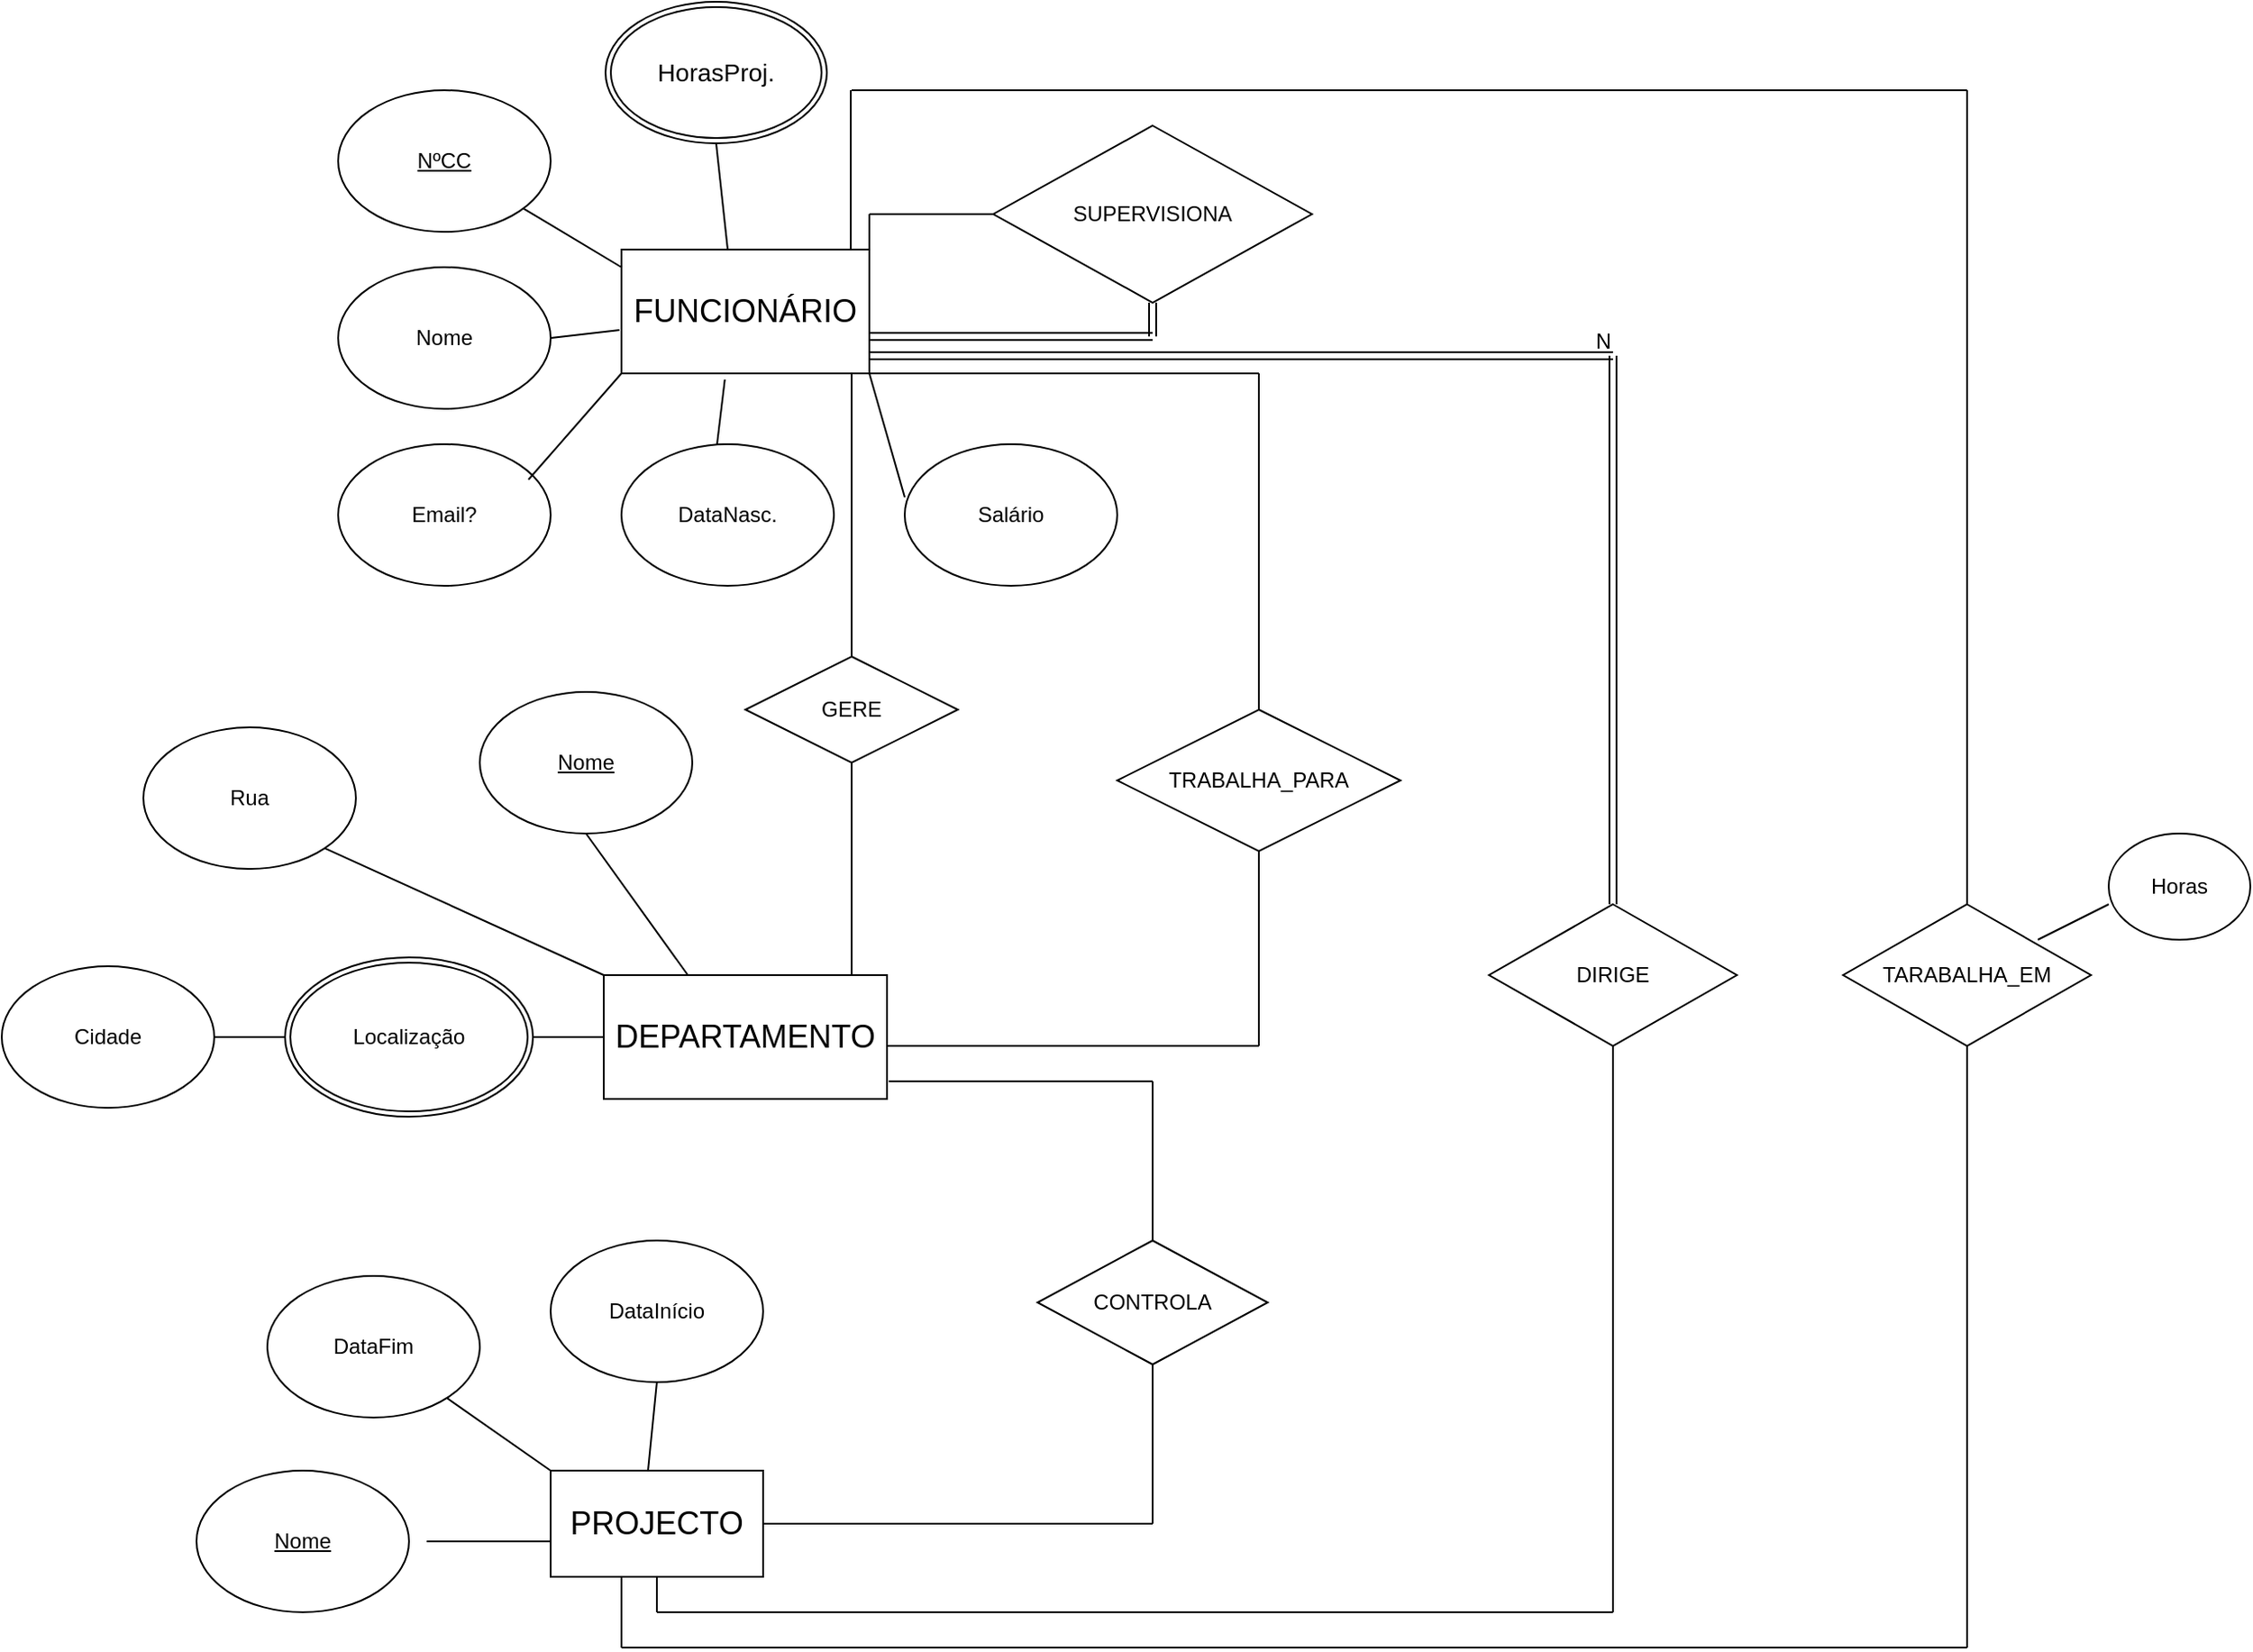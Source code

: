 <mxfile version="28.2.3">
  <diagram name="Página-1" id="Mi3778P8Xua6rIZ5MAQK">
    <mxGraphModel dx="1395" dy="888" grid="1" gridSize="10" guides="1" tooltips="1" connect="1" arrows="1" fold="1" page="1" pageScale="1" pageWidth="827" pageHeight="1169" math="0" shadow="0">
      <root>
        <mxCell id="0" />
        <mxCell id="1" parent="0" />
        <mxCell id="z7kg0UMvOHaO2KoKvAm6-26" value="&lt;font style=&quot;font-size: 18px;&quot;&gt;FUNCIONÁRIO&lt;/font&gt;" style="rounded=0;whiteSpace=wrap;html=1;" parent="1" vertex="1">
          <mxGeometry x="360" y="150" width="140" height="70" as="geometry" />
        </mxCell>
        <mxCell id="z7kg0UMvOHaO2KoKvAm6-29" value="&lt;u&gt;NºCC&lt;/u&gt;" style="ellipse;whiteSpace=wrap;html=1;" parent="1" vertex="1">
          <mxGeometry x="200" y="60" width="120" height="80" as="geometry" />
        </mxCell>
        <mxCell id="z7kg0UMvOHaO2KoKvAm6-30" value="Nome" style="ellipse;whiteSpace=wrap;html=1;" parent="1" vertex="1">
          <mxGeometry x="200" y="160" width="120" height="80" as="geometry" />
        </mxCell>
        <mxCell id="z7kg0UMvOHaO2KoKvAm6-31" value="Email?" style="ellipse;whiteSpace=wrap;html=1;" parent="1" vertex="1">
          <mxGeometry x="200" y="260" width="120" height="80" as="geometry" />
        </mxCell>
        <mxCell id="z7kg0UMvOHaO2KoKvAm6-33" value="DataNasc." style="ellipse;whiteSpace=wrap;html=1;" parent="1" vertex="1">
          <mxGeometry x="360" y="260" width="120" height="80" as="geometry" />
        </mxCell>
        <mxCell id="z7kg0UMvOHaO2KoKvAm6-34" value="Salário" style="ellipse;whiteSpace=wrap;html=1;" parent="1" vertex="1">
          <mxGeometry x="520" y="260" width="120" height="80" as="geometry" />
        </mxCell>
        <mxCell id="z7kg0UMvOHaO2KoKvAm6-36" value="&lt;font style=&quot;font-size: 14px;&quot;&gt;HorasP&lt;span style=&quot;background-color: transparent; color: light-dark(rgb(0, 0, 0), rgb(255, 255, 255));&quot;&gt;roj.&lt;/span&gt;&lt;/font&gt;" style="ellipse;shape=doubleEllipse;margin=3;whiteSpace=wrap;html=1;align=center;" parent="1" vertex="1">
          <mxGeometry x="351" y="10" width="125" height="80" as="geometry" />
        </mxCell>
        <mxCell id="z7kg0UMvOHaO2KoKvAm6-42" value="" style="endArrow=none;html=1;rounded=0;" parent="1" target="z7kg0UMvOHaO2KoKvAm6-29" edge="1">
          <mxGeometry width="50" height="50" relative="1" as="geometry">
            <mxPoint x="360" y="160" as="sourcePoint" />
            <mxPoint x="410" y="110" as="targetPoint" />
          </mxGeometry>
        </mxCell>
        <mxCell id="z7kg0UMvOHaO2KoKvAm6-43" value="" style="endArrow=none;html=1;rounded=0;entryX=0.5;entryY=1;entryDx=0;entryDy=0;" parent="1" target="z7kg0UMvOHaO2KoKvAm6-36" edge="1">
          <mxGeometry width="50" height="50" relative="1" as="geometry">
            <mxPoint x="420" y="150" as="sourcePoint" />
            <mxPoint x="470" y="110" as="targetPoint" />
          </mxGeometry>
        </mxCell>
        <mxCell id="z7kg0UMvOHaO2KoKvAm6-46" value="" style="endArrow=none;html=1;rounded=0;entryX=1;entryY=1;entryDx=0;entryDy=0;" parent="1" target="z7kg0UMvOHaO2KoKvAm6-26" edge="1">
          <mxGeometry width="50" height="50" relative="1" as="geometry">
            <mxPoint x="520" y="290" as="sourcePoint" />
            <mxPoint x="570" y="240" as="targetPoint" />
          </mxGeometry>
        </mxCell>
        <mxCell id="z7kg0UMvOHaO2KoKvAm6-47" value="" style="endArrow=none;html=1;rounded=0;entryX=0.417;entryY=1.05;entryDx=0;entryDy=0;entryPerimeter=0;" parent="1" target="z7kg0UMvOHaO2KoKvAm6-26" edge="1">
          <mxGeometry width="50" height="50" relative="1" as="geometry">
            <mxPoint x="414" y="260" as="sourcePoint" />
            <mxPoint x="464" y="210" as="targetPoint" />
          </mxGeometry>
        </mxCell>
        <mxCell id="z7kg0UMvOHaO2KoKvAm6-48" value="" style="endArrow=none;html=1;rounded=0;entryX=0;entryY=1;entryDx=0;entryDy=0;" parent="1" target="z7kg0UMvOHaO2KoKvAm6-26" edge="1">
          <mxGeometry width="50" height="50" relative="1" as="geometry">
            <mxPoint x="307.5" y="280" as="sourcePoint" />
            <mxPoint x="357.5" y="230" as="targetPoint" />
          </mxGeometry>
        </mxCell>
        <mxCell id="z7kg0UMvOHaO2KoKvAm6-49" value="" style="endArrow=none;html=1;rounded=0;entryX=-0.008;entryY=0.65;entryDx=0;entryDy=0;entryPerimeter=0;" parent="1" target="z7kg0UMvOHaO2KoKvAm6-26" edge="1">
          <mxGeometry width="50" height="50" relative="1" as="geometry">
            <mxPoint x="320" y="200" as="sourcePoint" />
            <mxPoint x="370" y="150" as="targetPoint" />
          </mxGeometry>
        </mxCell>
        <mxCell id="z7kg0UMvOHaO2KoKvAm6-50" value="&lt;font style=&quot;font-size: 18px;&quot;&gt;DEPARTAMENTO&lt;/font&gt;" style="rounded=0;whiteSpace=wrap;html=1;" parent="1" vertex="1">
          <mxGeometry x="350" y="560" width="160" height="70" as="geometry" />
        </mxCell>
        <mxCell id="z7kg0UMvOHaO2KoKvAm6-58" value="" style="endArrow=none;html=1;rounded=0;entryX=0.5;entryY=1;entryDx=0;entryDy=0;" parent="1" target="z7kg0UMvOHaO2KoKvAm6-59" edge="1">
          <mxGeometry width="50" height="50" relative="1" as="geometry">
            <mxPoint x="397.5" y="560" as="sourcePoint" />
            <mxPoint x="400" y="490" as="targetPoint" />
          </mxGeometry>
        </mxCell>
        <mxCell id="z7kg0UMvOHaO2KoKvAm6-59" value="&lt;u&gt;Nome&lt;/u&gt;" style="ellipse;whiteSpace=wrap;html=1;" parent="1" vertex="1">
          <mxGeometry x="280" y="400" width="120" height="80" as="geometry" />
        </mxCell>
        <mxCell id="z7kg0UMvOHaO2KoKvAm6-64" value="" style="endArrow=none;html=1;rounded=0;entryX=0;entryY=0;entryDx=0;entryDy=0;exitX=1;exitY=1;exitDx=0;exitDy=0;" parent="1" source="z7kg0UMvOHaO2KoKvAm6-70" target="z7kg0UMvOHaO2KoKvAm6-50" edge="1">
          <mxGeometry width="50" height="50" relative="1" as="geometry">
            <mxPoint x="320" y="540" as="sourcePoint" />
            <mxPoint x="370" y="540" as="targetPoint" />
          </mxGeometry>
        </mxCell>
        <mxCell id="z7kg0UMvOHaO2KoKvAm6-67" value="" style="endArrow=none;html=1;rounded=0;exitX=0;exitY=0.5;exitDx=0;exitDy=0;entryX=1;entryY=0.5;entryDx=0;entryDy=0;" parent="1" source="4jb6ymXSqTPLQSBOWdgW-2" target="z7kg0UMvOHaO2KoKvAm6-72" edge="1">
          <mxGeometry width="50" height="50" relative="1" as="geometry">
            <mxPoint x="650" y="640" as="sourcePoint" />
            <mxPoint x="710" y="640" as="targetPoint" />
          </mxGeometry>
        </mxCell>
        <mxCell id="z7kg0UMvOHaO2KoKvAm6-70" value="Rua" style="ellipse;whiteSpace=wrap;html=1;" parent="1" vertex="1">
          <mxGeometry x="90" y="420" width="120" height="80" as="geometry" />
        </mxCell>
        <mxCell id="z7kg0UMvOHaO2KoKvAm6-72" value="Cidade" style="ellipse;whiteSpace=wrap;html=1;" parent="1" vertex="1">
          <mxGeometry x="10" y="555" width="120" height="80" as="geometry" />
        </mxCell>
        <mxCell id="z7kg0UMvOHaO2KoKvAm6-78" value="&lt;font style=&quot;font-size: 18px;&quot;&gt;PROJECTO&lt;/font&gt;" style="rounded=0;whiteSpace=wrap;html=1;" parent="1" vertex="1">
          <mxGeometry x="320" y="840" width="120" height="60" as="geometry" />
        </mxCell>
        <mxCell id="z7kg0UMvOHaO2KoKvAm6-79" value="&lt;u&gt;Nome&lt;/u&gt;" style="ellipse;whiteSpace=wrap;html=1;" parent="1" vertex="1">
          <mxGeometry x="120" y="840" width="120" height="80" as="geometry" />
        </mxCell>
        <mxCell id="z7kg0UMvOHaO2KoKvAm6-80" value="DataInício" style="ellipse;whiteSpace=wrap;html=1;" parent="1" vertex="1">
          <mxGeometry x="320" y="710" width="120" height="80" as="geometry" />
        </mxCell>
        <mxCell id="z7kg0UMvOHaO2KoKvAm6-82" value="DataFim" style="ellipse;whiteSpace=wrap;html=1;" parent="1" vertex="1">
          <mxGeometry x="160" y="730" width="120" height="80" as="geometry" />
        </mxCell>
        <mxCell id="z7kg0UMvOHaO2KoKvAm6-87" value="" style="endArrow=none;html=1;rounded=0;entryX=0.5;entryY=1;entryDx=0;entryDy=0;" parent="1" target="z7kg0UMvOHaO2KoKvAm6-80" edge="1">
          <mxGeometry width="50" height="50" relative="1" as="geometry">
            <mxPoint x="375" y="840" as="sourcePoint" />
            <mxPoint x="425" y="790" as="targetPoint" />
          </mxGeometry>
        </mxCell>
        <mxCell id="z7kg0UMvOHaO2KoKvAm6-89" value="" style="endArrow=none;html=1;rounded=0;" parent="1" target="z7kg0UMvOHaO2KoKvAm6-82" edge="1">
          <mxGeometry width="50" height="50" relative="1" as="geometry">
            <mxPoint x="320" y="840" as="sourcePoint" />
            <mxPoint x="370" y="790" as="targetPoint" />
          </mxGeometry>
        </mxCell>
        <mxCell id="z7kg0UMvOHaO2KoKvAm6-90" value="" style="endArrow=none;html=1;rounded=0;" parent="1" edge="1">
          <mxGeometry width="50" height="50" relative="1" as="geometry">
            <mxPoint x="320" y="880" as="sourcePoint" />
            <mxPoint x="250" y="880" as="targetPoint" />
          </mxGeometry>
        </mxCell>
        <mxCell id="4jb6ymXSqTPLQSBOWdgW-2" value="Localização" style="ellipse;shape=doubleEllipse;margin=3;whiteSpace=wrap;html=1;align=center;" parent="1" vertex="1">
          <mxGeometry x="170" y="550" width="140" height="90" as="geometry" />
        </mxCell>
        <mxCell id="4jb6ymXSqTPLQSBOWdgW-3" value="" style="endArrow=none;html=1;rounded=0;entryX=0;entryY=0.5;entryDx=0;entryDy=0;exitX=1;exitY=0.5;exitDx=0;exitDy=0;" parent="1" source="4jb6ymXSqTPLQSBOWdgW-2" target="z7kg0UMvOHaO2KoKvAm6-50" edge="1">
          <mxGeometry width="50" height="50" relative="1" as="geometry">
            <mxPoint x="290" y="600" as="sourcePoint" />
            <mxPoint x="340" y="550" as="targetPoint" />
          </mxGeometry>
        </mxCell>
        <mxCell id="4jb6ymXSqTPLQSBOWdgW-4" value="SUPERVISIONA" style="shape=rhombus;perimeter=rhombusPerimeter;whiteSpace=wrap;html=1;align=center;" parent="1" vertex="1">
          <mxGeometry x="570" y="80" width="180" height="100" as="geometry" />
        </mxCell>
        <mxCell id="4jb6ymXSqTPLQSBOWdgW-6" value="TARABALHA_EM" style="shape=rhombus;perimeter=rhombusPerimeter;whiteSpace=wrap;html=1;align=center;" parent="1" vertex="1">
          <mxGeometry x="1050" y="520" width="140" height="80" as="geometry" />
        </mxCell>
        <mxCell id="4jb6ymXSqTPLQSBOWdgW-7" value="DIRIGE" style="shape=rhombus;perimeter=rhombusPerimeter;whiteSpace=wrap;html=1;align=center;" parent="1" vertex="1">
          <mxGeometry x="850" y="520" width="140" height="80" as="geometry" />
        </mxCell>
        <mxCell id="4jb6ymXSqTPLQSBOWdgW-8" value="CONTROLA" style="shape=rhombus;perimeter=rhombusPerimeter;whiteSpace=wrap;html=1;align=center;" parent="1" vertex="1">
          <mxGeometry x="595" y="710" width="130" height="70" as="geometry" />
        </mxCell>
        <mxCell id="4jb6ymXSqTPLQSBOWdgW-9" value="GERE" style="shape=rhombus;perimeter=rhombusPerimeter;whiteSpace=wrap;html=1;align=center;" parent="1" vertex="1">
          <mxGeometry x="430" y="380" width="120" height="60" as="geometry" />
        </mxCell>
        <mxCell id="4jb6ymXSqTPLQSBOWdgW-10" value="TRABALHA_PARA" style="shape=rhombus;perimeter=rhombusPerimeter;whiteSpace=wrap;html=1;align=center;" parent="1" vertex="1">
          <mxGeometry x="640" y="410" width="160" height="80" as="geometry" />
        </mxCell>
        <mxCell id="4jb6ymXSqTPLQSBOWdgW-11" style="edgeStyle=orthogonalEdgeStyle;rounded=0;orthogonalLoop=1;jettySize=auto;html=1;exitX=0.5;exitY=1;exitDx=0;exitDy=0;" parent="1" source="4jb6ymXSqTPLQSBOWdgW-6" target="4jb6ymXSqTPLQSBOWdgW-6" edge="1">
          <mxGeometry relative="1" as="geometry" />
        </mxCell>
        <mxCell id="4jb6ymXSqTPLQSBOWdgW-15" value="" style="endArrow=none;html=1;rounded=0;entryX=0;entryY=0.5;entryDx=0;entryDy=0;" parent="1" target="4jb6ymXSqTPLQSBOWdgW-4" edge="1">
          <mxGeometry width="50" height="50" relative="1" as="geometry">
            <mxPoint x="500" y="130" as="sourcePoint" />
            <mxPoint x="550" y="80" as="targetPoint" />
          </mxGeometry>
        </mxCell>
        <mxCell id="4jb6ymXSqTPLQSBOWdgW-16" value="" style="endArrow=none;html=1;rounded=0;" parent="1" edge="1">
          <mxGeometry width="50" height="50" relative="1" as="geometry">
            <mxPoint x="500" y="150" as="sourcePoint" />
            <mxPoint x="500" y="130" as="targetPoint" />
          </mxGeometry>
        </mxCell>
        <mxCell id="4jb6ymXSqTPLQSBOWdgW-19" value="" style="shape=link;html=1;rounded=0;entryX=0.5;entryY=1;entryDx=0;entryDy=0;" parent="1" target="4jb6ymXSqTPLQSBOWdgW-4" edge="1">
          <mxGeometry relative="1" as="geometry">
            <mxPoint x="660" y="199.17" as="sourcePoint" />
            <mxPoint x="820" y="199.17" as="targetPoint" />
          </mxGeometry>
        </mxCell>
        <mxCell id="4jb6ymXSqTPLQSBOWdgW-21" value="" style="shape=link;html=1;rounded=0;" parent="1" edge="1">
          <mxGeometry relative="1" as="geometry">
            <mxPoint x="500" y="199.17" as="sourcePoint" />
            <mxPoint x="660" y="199.17" as="targetPoint" />
          </mxGeometry>
        </mxCell>
        <mxCell id="dkc-daagHhwxG9d3MjcI-1" value="" style="endArrow=none;html=1;rounded=0;exitX=1;exitY=0.571;exitDx=0;exitDy=0;exitPerimeter=0;" edge="1" parent="1" source="z7kg0UMvOHaO2KoKvAm6-50">
          <mxGeometry width="50" height="50" relative="1" as="geometry">
            <mxPoint x="520" y="600" as="sourcePoint" />
            <mxPoint x="720" y="600" as="targetPoint" />
          </mxGeometry>
        </mxCell>
        <mxCell id="dkc-daagHhwxG9d3MjcI-2" value="" style="endArrow=none;html=1;rounded=0;entryX=0.5;entryY=1;entryDx=0;entryDy=0;" edge="1" parent="1" target="4jb6ymXSqTPLQSBOWdgW-10">
          <mxGeometry width="50" height="50" relative="1" as="geometry">
            <mxPoint x="720" y="600" as="sourcePoint" />
            <mxPoint x="730" y="530" as="targetPoint" />
          </mxGeometry>
        </mxCell>
        <mxCell id="dkc-daagHhwxG9d3MjcI-3" value="" style="endArrow=none;html=1;rounded=0;" edge="1" parent="1">
          <mxGeometry width="50" height="50" relative="1" as="geometry">
            <mxPoint x="720" y="410" as="sourcePoint" />
            <mxPoint x="720" y="220" as="targetPoint" />
          </mxGeometry>
        </mxCell>
        <mxCell id="dkc-daagHhwxG9d3MjcI-4" value="" style="endArrow=none;html=1;rounded=0;exitX=1;exitY=1;exitDx=0;exitDy=0;" edge="1" parent="1" source="z7kg0UMvOHaO2KoKvAm6-26">
          <mxGeometry width="50" height="50" relative="1" as="geometry">
            <mxPoint x="670" y="270" as="sourcePoint" />
            <mxPoint x="720" y="220" as="targetPoint" />
          </mxGeometry>
        </mxCell>
        <mxCell id="dkc-daagHhwxG9d3MjcI-5" value="" style="endArrow=none;html=1;rounded=0;" edge="1" parent="1">
          <mxGeometry width="50" height="50" relative="1" as="geometry">
            <mxPoint x="490" y="380" as="sourcePoint" />
            <mxPoint x="490" y="220" as="targetPoint" />
          </mxGeometry>
        </mxCell>
        <mxCell id="dkc-daagHhwxG9d3MjcI-6" value="" style="endArrow=none;html=1;rounded=0;exitX=0.875;exitY=0;exitDx=0;exitDy=0;exitPerimeter=0;" edge="1" parent="1" source="z7kg0UMvOHaO2KoKvAm6-50">
          <mxGeometry width="50" height="50" relative="1" as="geometry">
            <mxPoint x="440" y="490" as="sourcePoint" />
            <mxPoint x="490" y="440" as="targetPoint" />
          </mxGeometry>
        </mxCell>
        <mxCell id="dkc-daagHhwxG9d3MjcI-7" value="" style="endArrow=none;html=1;rounded=0;" edge="1" parent="1">
          <mxGeometry width="50" height="50" relative="1" as="geometry">
            <mxPoint x="440" y="870" as="sourcePoint" />
            <mxPoint x="660" y="870" as="targetPoint" />
          </mxGeometry>
        </mxCell>
        <mxCell id="dkc-daagHhwxG9d3MjcI-8" value="" style="endArrow=none;html=1;rounded=0;entryX=0.5;entryY=1;entryDx=0;entryDy=0;" edge="1" parent="1" target="4jb6ymXSqTPLQSBOWdgW-8">
          <mxGeometry width="50" height="50" relative="1" as="geometry">
            <mxPoint x="660" y="870" as="sourcePoint" />
            <mxPoint x="710" y="820" as="targetPoint" />
          </mxGeometry>
        </mxCell>
        <mxCell id="dkc-daagHhwxG9d3MjcI-9" value="" style="endArrow=none;html=1;rounded=0;" edge="1" parent="1">
          <mxGeometry width="50" height="50" relative="1" as="geometry">
            <mxPoint x="660" y="710" as="sourcePoint" />
            <mxPoint x="660" y="620" as="targetPoint" />
          </mxGeometry>
        </mxCell>
        <mxCell id="dkc-daagHhwxG9d3MjcI-10" value="" style="endArrow=none;html=1;rounded=0;exitX=1.006;exitY=0.857;exitDx=0;exitDy=0;exitPerimeter=0;" edge="1" parent="1" source="z7kg0UMvOHaO2KoKvAm6-50">
          <mxGeometry width="50" height="50" relative="1" as="geometry">
            <mxPoint x="610" y="670" as="sourcePoint" />
            <mxPoint x="660" y="620" as="targetPoint" />
          </mxGeometry>
        </mxCell>
        <mxCell id="dkc-daagHhwxG9d3MjcI-11" value="" style="endArrow=none;html=1;rounded=0;" edge="1" parent="1">
          <mxGeometry width="50" height="50" relative="1" as="geometry">
            <mxPoint x="380" y="920" as="sourcePoint" />
            <mxPoint x="380" y="900" as="targetPoint" />
          </mxGeometry>
        </mxCell>
        <mxCell id="dkc-daagHhwxG9d3MjcI-12" value="" style="endArrow=none;html=1;rounded=0;" edge="1" parent="1">
          <mxGeometry width="50" height="50" relative="1" as="geometry">
            <mxPoint x="380" y="920" as="sourcePoint" />
            <mxPoint x="920" y="920" as="targetPoint" />
          </mxGeometry>
        </mxCell>
        <mxCell id="dkc-daagHhwxG9d3MjcI-13" value="" style="endArrow=none;html=1;rounded=0;entryX=0.5;entryY=1;entryDx=0;entryDy=0;" edge="1" parent="1" target="4jb6ymXSqTPLQSBOWdgW-7">
          <mxGeometry width="50" height="50" relative="1" as="geometry">
            <mxPoint x="920" y="920" as="sourcePoint" />
            <mxPoint x="970" y="870" as="targetPoint" />
          </mxGeometry>
        </mxCell>
        <mxCell id="dkc-daagHhwxG9d3MjcI-16" value="" style="endArrow=none;html=1;rounded=0;" edge="1" parent="1">
          <mxGeometry width="50" height="50" relative="1" as="geometry">
            <mxPoint x="360" y="940" as="sourcePoint" />
            <mxPoint x="360" y="900" as="targetPoint" />
          </mxGeometry>
        </mxCell>
        <mxCell id="dkc-daagHhwxG9d3MjcI-17" value="" style="endArrow=none;html=1;rounded=0;" edge="1" parent="1">
          <mxGeometry width="50" height="50" relative="1" as="geometry">
            <mxPoint x="360" y="940" as="sourcePoint" />
            <mxPoint x="1120" y="940" as="targetPoint" />
          </mxGeometry>
        </mxCell>
        <mxCell id="dkc-daagHhwxG9d3MjcI-18" value="" style="endArrow=none;html=1;rounded=0;" edge="1" parent="1">
          <mxGeometry width="50" height="50" relative="1" as="geometry">
            <mxPoint x="1120" y="940" as="sourcePoint" />
            <mxPoint x="1120" y="600" as="targetPoint" />
          </mxGeometry>
        </mxCell>
        <mxCell id="dkc-daagHhwxG9d3MjcI-19" value="" style="endArrow=none;html=1;rounded=0;" edge="1" parent="1">
          <mxGeometry width="50" height="50" relative="1" as="geometry">
            <mxPoint x="1120" y="520" as="sourcePoint" />
            <mxPoint x="1120" y="60" as="targetPoint" />
          </mxGeometry>
        </mxCell>
        <mxCell id="dkc-daagHhwxG9d3MjcI-20" value="" style="endArrow=none;html=1;rounded=0;" edge="1" parent="1">
          <mxGeometry width="50" height="50" relative="1" as="geometry">
            <mxPoint x="490" y="60" as="sourcePoint" />
            <mxPoint x="1120" y="60" as="targetPoint" />
          </mxGeometry>
        </mxCell>
        <mxCell id="dkc-daagHhwxG9d3MjcI-21" value="" style="endArrow=none;html=1;rounded=0;" edge="1" parent="1">
          <mxGeometry width="50" height="50" relative="1" as="geometry">
            <mxPoint x="489.5" y="150" as="sourcePoint" />
            <mxPoint x="489.5" y="60" as="targetPoint" />
          </mxGeometry>
        </mxCell>
        <mxCell id="dkc-daagHhwxG9d3MjcI-22" value="" style="endArrow=none;html=1;rounded=0;" edge="1" parent="1">
          <mxGeometry width="50" height="50" relative="1" as="geometry">
            <mxPoint x="1160" y="540" as="sourcePoint" />
            <mxPoint x="1200" y="520" as="targetPoint" />
          </mxGeometry>
        </mxCell>
        <mxCell id="dkc-daagHhwxG9d3MjcI-23" value="Horas" style="ellipse;whiteSpace=wrap;html=1;" vertex="1" parent="1">
          <mxGeometry x="1200" y="480" width="80" height="60" as="geometry" />
        </mxCell>
        <mxCell id="dkc-daagHhwxG9d3MjcI-24" value="" style="shape=link;html=1;rounded=0;" edge="1" parent="1">
          <mxGeometry relative="1" as="geometry">
            <mxPoint x="500" y="210" as="sourcePoint" />
            <mxPoint x="920" y="210" as="targetPoint" />
          </mxGeometry>
        </mxCell>
        <mxCell id="dkc-daagHhwxG9d3MjcI-25" value="N" style="resizable=0;html=1;whiteSpace=wrap;align=right;verticalAlign=bottom;" connectable="0" vertex="1" parent="dkc-daagHhwxG9d3MjcI-24">
          <mxGeometry x="1" relative="1" as="geometry" />
        </mxCell>
        <mxCell id="dkc-daagHhwxG9d3MjcI-26" value="" style="shape=link;html=1;rounded=0;entryX=0.5;entryY=0;entryDx=0;entryDy=0;" edge="1" parent="1" target="4jb6ymXSqTPLQSBOWdgW-7">
          <mxGeometry relative="1" as="geometry">
            <mxPoint x="920" y="210" as="sourcePoint" />
            <mxPoint x="1070" y="210" as="targetPoint" />
          </mxGeometry>
        </mxCell>
      </root>
    </mxGraphModel>
  </diagram>
</mxfile>
